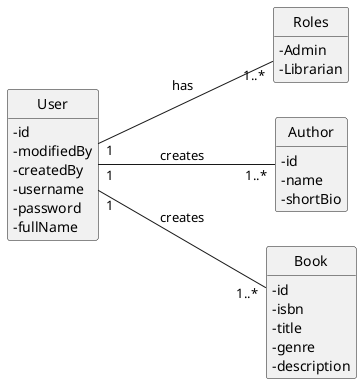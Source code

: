 @startuml
'https://plantuml.com/sequence-diagram

hide circle
hide methods
left to right direction
skinparam classAttributeIconSize 0


class User{
    - id
    - modifiedBy
    - createdBy
    - username
    - password
    - fullName
}

class Roles{
    - Admin
    - Librarian
}

class Author {
    - id
    - name
    - shortBio
}

class Book {
    - id
    - isbn
    - title
    - genre
    - description
}

User "1" --- "1..*" Roles: has

User "1" --- "1..*" Author : creates
User "1" --- "1..*" Book : creates

@enduml
